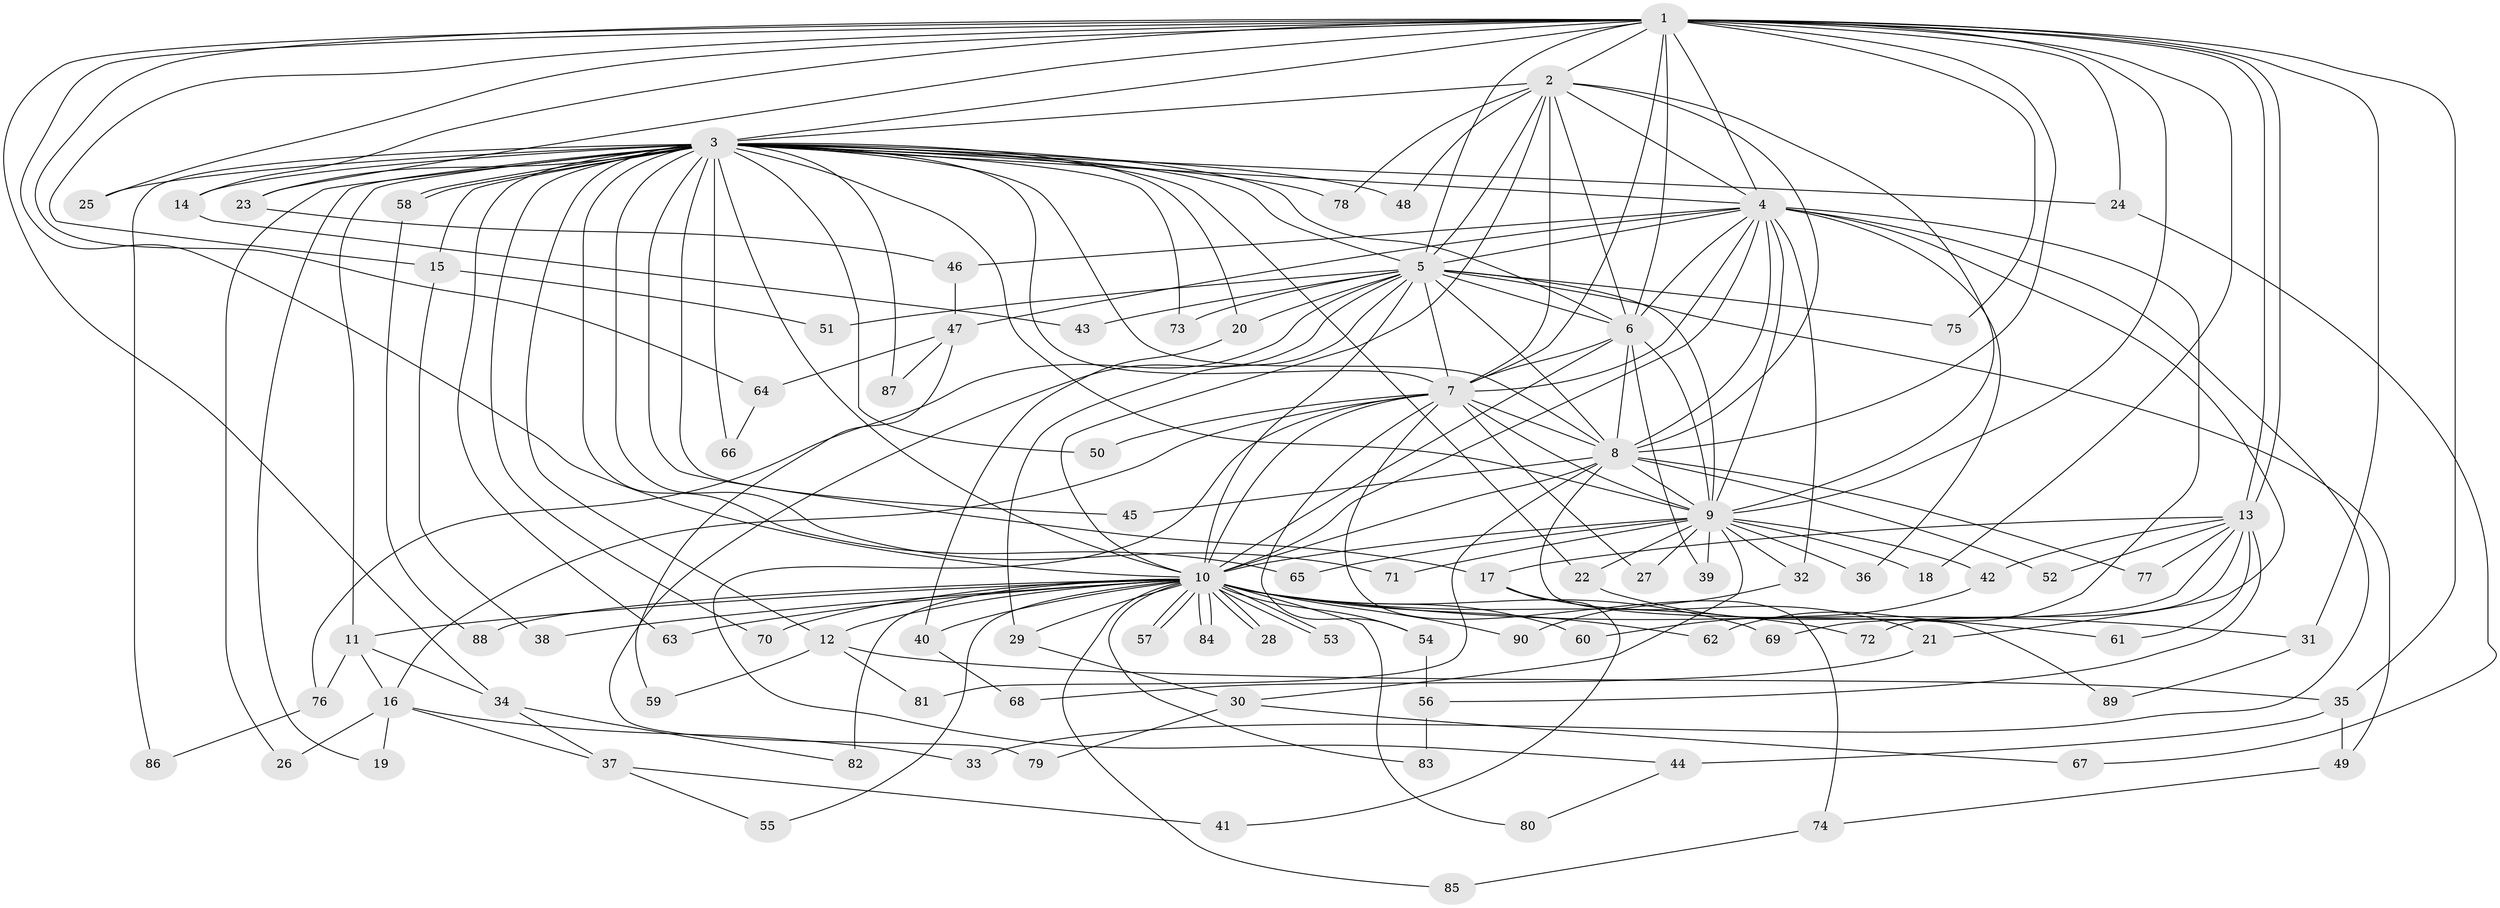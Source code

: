 // Generated by graph-tools (version 1.1) at 2025/13/03/09/25 04:13:44]
// undirected, 90 vertices, 205 edges
graph export_dot {
graph [start="1"]
  node [color=gray90,style=filled];
  1;
  2;
  3;
  4;
  5;
  6;
  7;
  8;
  9;
  10;
  11;
  12;
  13;
  14;
  15;
  16;
  17;
  18;
  19;
  20;
  21;
  22;
  23;
  24;
  25;
  26;
  27;
  28;
  29;
  30;
  31;
  32;
  33;
  34;
  35;
  36;
  37;
  38;
  39;
  40;
  41;
  42;
  43;
  44;
  45;
  46;
  47;
  48;
  49;
  50;
  51;
  52;
  53;
  54;
  55;
  56;
  57;
  58;
  59;
  60;
  61;
  62;
  63;
  64;
  65;
  66;
  67;
  68;
  69;
  70;
  71;
  72;
  73;
  74;
  75;
  76;
  77;
  78;
  79;
  80;
  81;
  82;
  83;
  84;
  85;
  86;
  87;
  88;
  89;
  90;
  1 -- 2;
  1 -- 3;
  1 -- 4;
  1 -- 5;
  1 -- 6;
  1 -- 7;
  1 -- 8;
  1 -- 9;
  1 -- 10;
  1 -- 13;
  1 -- 13;
  1 -- 14;
  1 -- 15;
  1 -- 18;
  1 -- 23;
  1 -- 24;
  1 -- 25;
  1 -- 31;
  1 -- 34;
  1 -- 35;
  1 -- 64;
  1 -- 75;
  2 -- 3;
  2 -- 4;
  2 -- 5;
  2 -- 6;
  2 -- 7;
  2 -- 8;
  2 -- 9;
  2 -- 10;
  2 -- 48;
  2 -- 78;
  3 -- 4;
  3 -- 5;
  3 -- 6;
  3 -- 7;
  3 -- 8;
  3 -- 9;
  3 -- 10;
  3 -- 11;
  3 -- 12;
  3 -- 14;
  3 -- 15;
  3 -- 17;
  3 -- 19;
  3 -- 20;
  3 -- 22;
  3 -- 23;
  3 -- 24;
  3 -- 25;
  3 -- 26;
  3 -- 45;
  3 -- 48;
  3 -- 50;
  3 -- 58;
  3 -- 58;
  3 -- 63;
  3 -- 65;
  3 -- 66;
  3 -- 70;
  3 -- 71;
  3 -- 73;
  3 -- 78;
  3 -- 86;
  3 -- 87;
  4 -- 5;
  4 -- 6;
  4 -- 7;
  4 -- 8;
  4 -- 9;
  4 -- 10;
  4 -- 21;
  4 -- 32;
  4 -- 33;
  4 -- 36;
  4 -- 46;
  4 -- 47;
  4 -- 62;
  5 -- 6;
  5 -- 7;
  5 -- 8;
  5 -- 9;
  5 -- 10;
  5 -- 20;
  5 -- 29;
  5 -- 43;
  5 -- 49;
  5 -- 51;
  5 -- 73;
  5 -- 75;
  5 -- 76;
  5 -- 79;
  6 -- 7;
  6 -- 8;
  6 -- 9;
  6 -- 10;
  6 -- 39;
  7 -- 8;
  7 -- 9;
  7 -- 10;
  7 -- 16;
  7 -- 27;
  7 -- 44;
  7 -- 50;
  7 -- 54;
  7 -- 74;
  8 -- 9;
  8 -- 10;
  8 -- 45;
  8 -- 52;
  8 -- 77;
  8 -- 81;
  8 -- 89;
  9 -- 10;
  9 -- 18;
  9 -- 22;
  9 -- 27;
  9 -- 30;
  9 -- 32;
  9 -- 36;
  9 -- 39;
  9 -- 42;
  9 -- 65;
  9 -- 71;
  10 -- 11;
  10 -- 12;
  10 -- 28;
  10 -- 28;
  10 -- 29;
  10 -- 31;
  10 -- 38;
  10 -- 40;
  10 -- 53;
  10 -- 53;
  10 -- 54;
  10 -- 55;
  10 -- 57;
  10 -- 57;
  10 -- 60;
  10 -- 62;
  10 -- 63;
  10 -- 69;
  10 -- 70;
  10 -- 72;
  10 -- 80;
  10 -- 82;
  10 -- 83;
  10 -- 84;
  10 -- 84;
  10 -- 85;
  10 -- 88;
  10 -- 90;
  11 -- 16;
  11 -- 34;
  11 -- 76;
  12 -- 35;
  12 -- 59;
  12 -- 81;
  13 -- 17;
  13 -- 42;
  13 -- 52;
  13 -- 56;
  13 -- 61;
  13 -- 69;
  13 -- 72;
  13 -- 77;
  14 -- 43;
  15 -- 38;
  15 -- 51;
  16 -- 19;
  16 -- 26;
  16 -- 33;
  16 -- 37;
  17 -- 21;
  17 -- 41;
  20 -- 40;
  21 -- 68;
  22 -- 61;
  23 -- 46;
  24 -- 67;
  29 -- 30;
  30 -- 67;
  30 -- 79;
  31 -- 89;
  32 -- 90;
  34 -- 37;
  34 -- 82;
  35 -- 44;
  35 -- 49;
  37 -- 41;
  37 -- 55;
  40 -- 68;
  42 -- 60;
  44 -- 80;
  46 -- 47;
  47 -- 59;
  47 -- 64;
  47 -- 87;
  49 -- 74;
  54 -- 56;
  56 -- 83;
  58 -- 88;
  64 -- 66;
  74 -- 85;
  76 -- 86;
}

